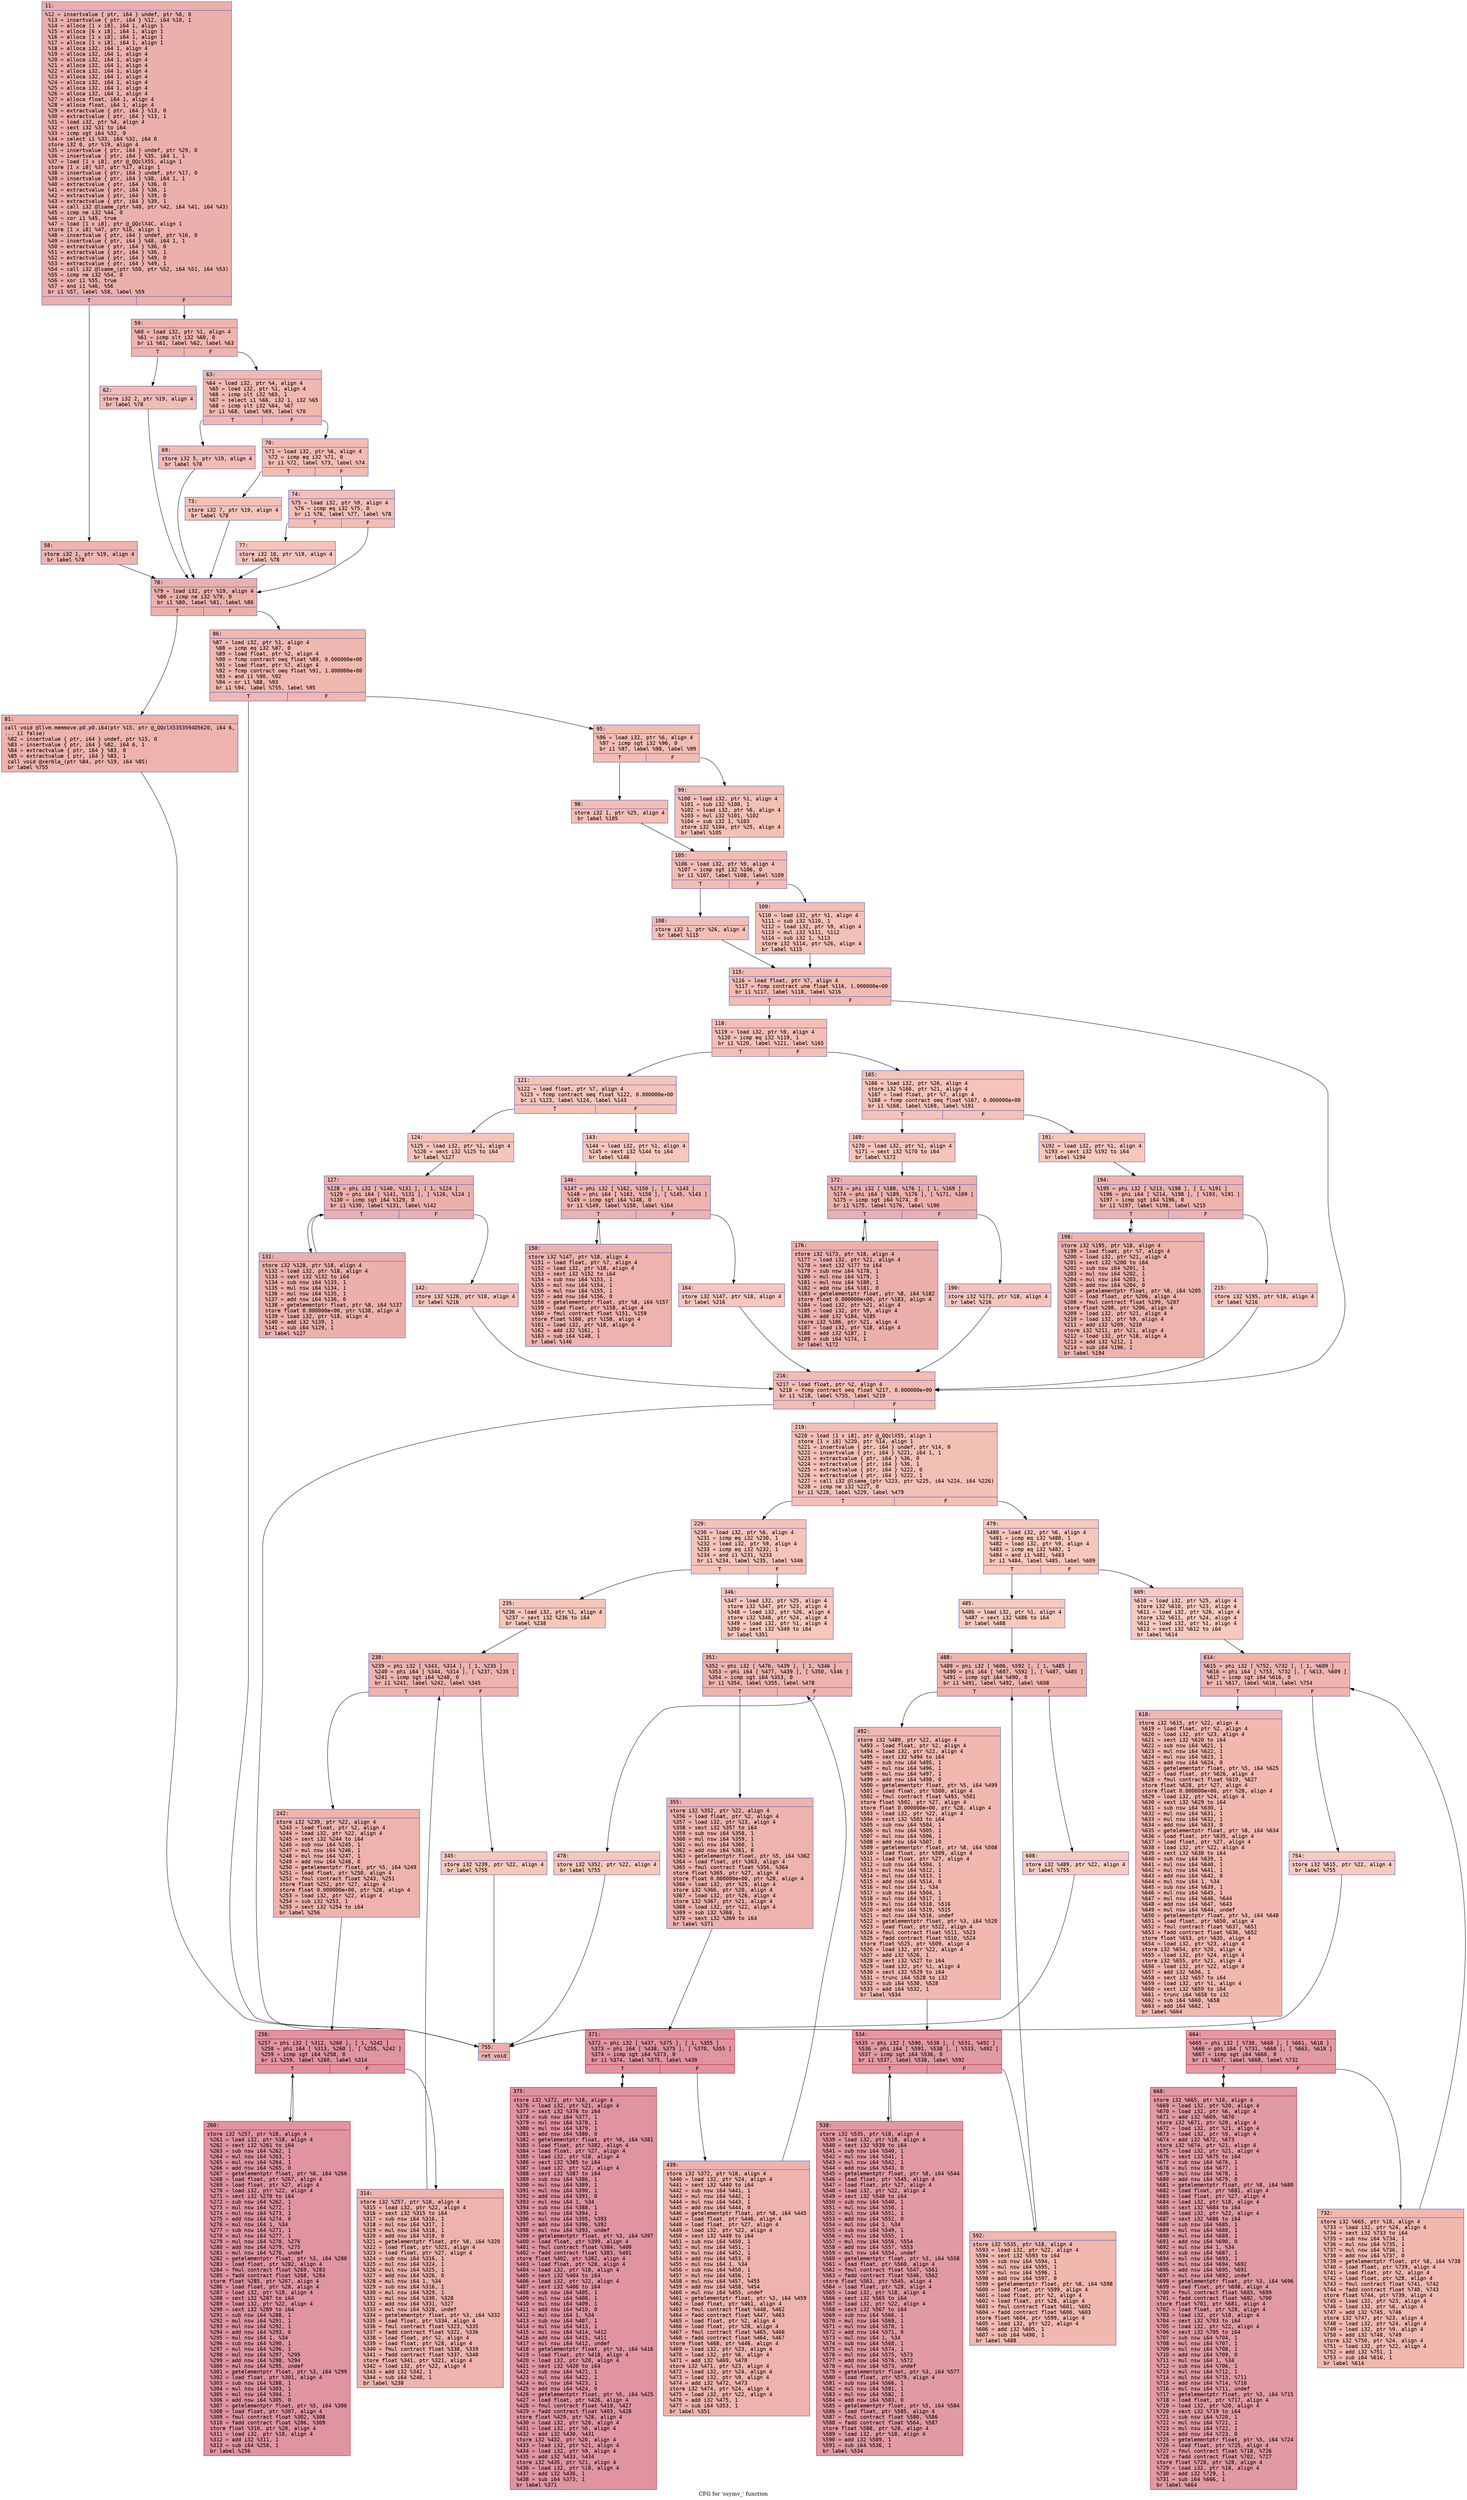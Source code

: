 digraph "CFG for 'ssymv_' function" {
	label="CFG for 'ssymv_' function";

	Node0x55ee10522980 [shape=record,color="#3d50c3ff", style=filled, fillcolor="#d24b4070" fontname="Courier",label="{11:\l|  %12 = insertvalue \{ ptr, i64 \} undef, ptr %0, 0\l  %13 = insertvalue \{ ptr, i64 \} %12, i64 %10, 1\l  %14 = alloca [1 x i8], i64 1, align 1\l  %15 = alloca [6 x i8], i64 1, align 1\l  %16 = alloca [1 x i8], i64 1, align 1\l  %17 = alloca [1 x i8], i64 1, align 1\l  %18 = alloca i32, i64 1, align 4\l  %19 = alloca i32, i64 1, align 4\l  %20 = alloca i32, i64 1, align 4\l  %21 = alloca i32, i64 1, align 4\l  %22 = alloca i32, i64 1, align 4\l  %23 = alloca i32, i64 1, align 4\l  %24 = alloca i32, i64 1, align 4\l  %25 = alloca i32, i64 1, align 4\l  %26 = alloca i32, i64 1, align 4\l  %27 = alloca float, i64 1, align 4\l  %28 = alloca float, i64 1, align 4\l  %29 = extractvalue \{ ptr, i64 \} %13, 0\l  %30 = extractvalue \{ ptr, i64 \} %13, 1\l  %31 = load i32, ptr %4, align 4\l  %32 = sext i32 %31 to i64\l  %33 = icmp sgt i64 %32, 0\l  %34 = select i1 %33, i64 %32, i64 0\l  store i32 0, ptr %19, align 4\l  %35 = insertvalue \{ ptr, i64 \} undef, ptr %29, 0\l  %36 = insertvalue \{ ptr, i64 \} %35, i64 1, 1\l  %37 = load [1 x i8], ptr @_QQclX55, align 1\l  store [1 x i8] %37, ptr %17, align 1\l  %38 = insertvalue \{ ptr, i64 \} undef, ptr %17, 0\l  %39 = insertvalue \{ ptr, i64 \} %38, i64 1, 1\l  %40 = extractvalue \{ ptr, i64 \} %36, 0\l  %41 = extractvalue \{ ptr, i64 \} %36, 1\l  %42 = extractvalue \{ ptr, i64 \} %39, 0\l  %43 = extractvalue \{ ptr, i64 \} %39, 1\l  %44 = call i32 @lsame_(ptr %40, ptr %42, i64 %41, i64 %43)\l  %45 = icmp ne i32 %44, 0\l  %46 = xor i1 %45, true\l  %47 = load [1 x i8], ptr @_QQclX4C, align 1\l  store [1 x i8] %47, ptr %16, align 1\l  %48 = insertvalue \{ ptr, i64 \} undef, ptr %16, 0\l  %49 = insertvalue \{ ptr, i64 \} %48, i64 1, 1\l  %50 = extractvalue \{ ptr, i64 \} %36, 0\l  %51 = extractvalue \{ ptr, i64 \} %36, 1\l  %52 = extractvalue \{ ptr, i64 \} %49, 0\l  %53 = extractvalue \{ ptr, i64 \} %49, 1\l  %54 = call i32 @lsame_(ptr %50, ptr %52, i64 %51, i64 %53)\l  %55 = icmp ne i32 %54, 0\l  %56 = xor i1 %55, true\l  %57 = and i1 %46, %56\l  br i1 %57, label %58, label %59\l|{<s0>T|<s1>F}}"];
	Node0x55ee10522980:s0 -> Node0x55ee10524d70[tooltip="11 -> 58\nProbability 50.00%" ];
	Node0x55ee10522980:s1 -> Node0x55ee10524dc0[tooltip="11 -> 59\nProbability 50.00%" ];
	Node0x55ee10524d70 [shape=record,color="#3d50c3ff", style=filled, fillcolor="#d8564670" fontname="Courier",label="{58:\l|  store i32 1, ptr %19, align 4\l  br label %78\l}"];
	Node0x55ee10524d70 -> Node0x55ee10524f60[tooltip="58 -> 78\nProbability 100.00%" ];
	Node0x55ee10524dc0 [shape=record,color="#3d50c3ff", style=filled, fillcolor="#d8564670" fontname="Courier",label="{59:\l|  %60 = load i32, ptr %1, align 4\l  %61 = icmp slt i32 %60, 0\l  br i1 %61, label %62, label %63\l|{<s0>T|<s1>F}}"];
	Node0x55ee10524dc0:s0 -> Node0x55ee10525130[tooltip="59 -> 62\nProbability 37.50%" ];
	Node0x55ee10524dc0:s1 -> Node0x55ee10525180[tooltip="59 -> 63\nProbability 62.50%" ];
	Node0x55ee10525130 [shape=record,color="#3d50c3ff", style=filled, fillcolor="#e1675170" fontname="Courier",label="{62:\l|  store i32 2, ptr %19, align 4\l  br label %78\l}"];
	Node0x55ee10525130 -> Node0x55ee10524f60[tooltip="62 -> 78\nProbability 100.00%" ];
	Node0x55ee10525180 [shape=record,color="#3d50c3ff", style=filled, fillcolor="#dc5d4a70" fontname="Courier",label="{63:\l|  %64 = load i32, ptr %4, align 4\l  %65 = load i32, ptr %1, align 4\l  %66 = icmp slt i32 %65, 1\l  %67 = select i1 %66, i32 1, i32 %65\l  %68 = icmp slt i32 %64, %67\l  br i1 %68, label %69, label %70\l|{<s0>T|<s1>F}}"];
	Node0x55ee10525180:s0 -> Node0x55ee10525660[tooltip="63 -> 69\nProbability 50.00%" ];
	Node0x55ee10525180:s1 -> Node0x55ee105256b0[tooltip="63 -> 70\nProbability 50.00%" ];
	Node0x55ee10525660 [shape=record,color="#3d50c3ff", style=filled, fillcolor="#e1675170" fontname="Courier",label="{69:\l|  store i32 5, ptr %19, align 4\l  br label %78\l}"];
	Node0x55ee10525660 -> Node0x55ee10524f60[tooltip="69 -> 78\nProbability 100.00%" ];
	Node0x55ee105256b0 [shape=record,color="#3d50c3ff", style=filled, fillcolor="#e1675170" fontname="Courier",label="{70:\l|  %71 = load i32, ptr %6, align 4\l  %72 = icmp eq i32 %71, 0\l  br i1 %72, label %73, label %74\l|{<s0>T|<s1>F}}"];
	Node0x55ee105256b0:s0 -> Node0x55ee105259d0[tooltip="70 -> 73\nProbability 37.50%" ];
	Node0x55ee105256b0:s1 -> Node0x55ee10525a20[tooltip="70 -> 74\nProbability 62.50%" ];
	Node0x55ee105259d0 [shape=record,color="#3d50c3ff", style=filled, fillcolor="#e8765c70" fontname="Courier",label="{73:\l|  store i32 7, ptr %19, align 4\l  br label %78\l}"];
	Node0x55ee105259d0 -> Node0x55ee10524f60[tooltip="73 -> 78\nProbability 100.00%" ];
	Node0x55ee10525a20 [shape=record,color="#3d50c3ff", style=filled, fillcolor="#e36c5570" fontname="Courier",label="{74:\l|  %75 = load i32, ptr %9, align 4\l  %76 = icmp eq i32 %75, 0\l  br i1 %76, label %77, label %78\l|{<s0>T|<s1>F}}"];
	Node0x55ee10525a20:s0 -> Node0x55ee10525d40[tooltip="74 -> 77\nProbability 37.50%" ];
	Node0x55ee10525a20:s1 -> Node0x55ee10524f60[tooltip="74 -> 78\nProbability 62.50%" ];
	Node0x55ee10525d40 [shape=record,color="#3d50c3ff", style=filled, fillcolor="#e97a5f70" fontname="Courier",label="{77:\l|  store i32 10, ptr %19, align 4\l  br label %78\l}"];
	Node0x55ee10525d40 -> Node0x55ee10524f60[tooltip="77 -> 78\nProbability 100.00%" ];
	Node0x55ee10524f60 [shape=record,color="#3d50c3ff", style=filled, fillcolor="#d24b4070" fontname="Courier",label="{78:\l|  %79 = load i32, ptr %19, align 4\l  %80 = icmp ne i32 %79, 0\l  br i1 %80, label %81, label %86\l|{<s0>T|<s1>F}}"];
	Node0x55ee10524f60:s0 -> Node0x55ee10526060[tooltip="78 -> 81\nProbability 62.50%" ];
	Node0x55ee10524f60:s1 -> Node0x55ee105260b0[tooltip="78 -> 86\nProbability 37.50%" ];
	Node0x55ee10526060 [shape=record,color="#3d50c3ff", style=filled, fillcolor="#d6524470" fontname="Courier",label="{81:\l|  call void @llvm.memmove.p0.p0.i64(ptr %15, ptr @_QQclX5353594D5620, i64 6,\l... i1 false)\l  %82 = insertvalue \{ ptr, i64 \} undef, ptr %15, 0\l  %83 = insertvalue \{ ptr, i64 \} %82, i64 6, 1\l  %84 = extractvalue \{ ptr, i64 \} %83, 0\l  %85 = extractvalue \{ ptr, i64 \} %83, 1\l  call void @xerbla_(ptr %84, ptr %19, i64 %85)\l  br label %755\l}"];
	Node0x55ee10526060 -> Node0x55ee105266b0[tooltip="81 -> 755\nProbability 100.00%" ];
	Node0x55ee105260b0 [shape=record,color="#3d50c3ff", style=filled, fillcolor="#dc5d4a70" fontname="Courier",label="{86:\l|  %87 = load i32, ptr %1, align 4\l  %88 = icmp eq i32 %87, 0\l  %89 = load float, ptr %2, align 4\l  %90 = fcmp contract oeq float %89, 0.000000e+00\l  %91 = load float, ptr %7, align 4\l  %92 = fcmp contract oeq float %91, 1.000000e+00\l  %93 = and i1 %90, %92\l  %94 = or i1 %88, %93\l  br i1 %94, label %755, label %95\l|{<s0>T|<s1>F}}"];
	Node0x55ee105260b0:s0 -> Node0x55ee105266b0[tooltip="86 -> 755\nProbability 50.00%" ];
	Node0x55ee105260b0:s1 -> Node0x55ee10526bc0[tooltip="86 -> 95\nProbability 50.00%" ];
	Node0x55ee10526bc0 [shape=record,color="#3d50c3ff", style=filled, fillcolor="#e1675170" fontname="Courier",label="{95:\l|  %96 = load i32, ptr %6, align 4\l  %97 = icmp sgt i32 %96, 0\l  br i1 %97, label %98, label %99\l|{<s0>T|<s1>F}}"];
	Node0x55ee10526bc0:s0 -> Node0x55ee10523f30[tooltip="95 -> 98\nProbability 62.50%" ];
	Node0x55ee10526bc0:s1 -> Node0x55ee10523f80[tooltip="95 -> 99\nProbability 37.50%" ];
	Node0x55ee10523f30 [shape=record,color="#3d50c3ff", style=filled, fillcolor="#e36c5570" fontname="Courier",label="{98:\l|  store i32 1, ptr %25, align 4\l  br label %105\l}"];
	Node0x55ee10523f30 -> Node0x55ee10524120[tooltip="98 -> 105\nProbability 100.00%" ];
	Node0x55ee10523f80 [shape=record,color="#3d50c3ff", style=filled, fillcolor="#e5705870" fontname="Courier",label="{99:\l|  %100 = load i32, ptr %1, align 4\l  %101 = sub i32 %100, 1\l  %102 = load i32, ptr %6, align 4\l  %103 = mul i32 %101, %102\l  %104 = sub i32 1, %103\l  store i32 %104, ptr %25, align 4\l  br label %105\l}"];
	Node0x55ee10523f80 -> Node0x55ee10524120[tooltip="99 -> 105\nProbability 100.00%" ];
	Node0x55ee10524120 [shape=record,color="#3d50c3ff", style=filled, fillcolor="#e1675170" fontname="Courier",label="{105:\l|  %106 = load i32, ptr %9, align 4\l  %107 = icmp sgt i32 %106, 0\l  br i1 %107, label %108, label %109\l|{<s0>T|<s1>F}}"];
	Node0x55ee10524120:s0 -> Node0x55ee10527d60[tooltip="105 -> 108\nProbability 62.50%" ];
	Node0x55ee10524120:s1 -> Node0x55ee10527db0[tooltip="105 -> 109\nProbability 37.50%" ];
	Node0x55ee10527d60 [shape=record,color="#3d50c3ff", style=filled, fillcolor="#e36c5570" fontname="Courier",label="{108:\l|  store i32 1, ptr %26, align 4\l  br label %115\l}"];
	Node0x55ee10527d60 -> Node0x55ee10527f50[tooltip="108 -> 115\nProbability 100.00%" ];
	Node0x55ee10527db0 [shape=record,color="#3d50c3ff", style=filled, fillcolor="#e5705870" fontname="Courier",label="{109:\l|  %110 = load i32, ptr %1, align 4\l  %111 = sub i32 %110, 1\l  %112 = load i32, ptr %9, align 4\l  %113 = mul i32 %111, %112\l  %114 = sub i32 1, %113\l  store i32 %114, ptr %26, align 4\l  br label %115\l}"];
	Node0x55ee10527db0 -> Node0x55ee10527f50[tooltip="109 -> 115\nProbability 100.00%" ];
	Node0x55ee10527f50 [shape=record,color="#3d50c3ff", style=filled, fillcolor="#e1675170" fontname="Courier",label="{115:\l|  %116 = load float, ptr %7, align 4\l  %117 = fcmp contract une float %116, 1.000000e+00\l  br i1 %117, label %118, label %216\l|{<s0>T|<s1>F}}"];
	Node0x55ee10527f50:s0 -> Node0x55ee105284e0[tooltip="115 -> 118\nProbability 62.50%" ];
	Node0x55ee10527f50:s1 -> Node0x55ee10528530[tooltip="115 -> 216\nProbability 37.50%" ];
	Node0x55ee105284e0 [shape=record,color="#3d50c3ff", style=filled, fillcolor="#e36c5570" fontname="Courier",label="{118:\l|  %119 = load i32, ptr %9, align 4\l  %120 = icmp eq i32 %119, 1\l  br i1 %120, label %121, label %165\l|{<s0>T|<s1>F}}"];
	Node0x55ee105284e0:s0 -> Node0x55ee10528740[tooltip="118 -> 121\nProbability 50.00%" ];
	Node0x55ee105284e0:s1 -> Node0x55ee10528790[tooltip="118 -> 165\nProbability 50.00%" ];
	Node0x55ee10528740 [shape=record,color="#3d50c3ff", style=filled, fillcolor="#e8765c70" fontname="Courier",label="{121:\l|  %122 = load float, ptr %7, align 4\l  %123 = fcmp contract oeq float %122, 0.000000e+00\l  br i1 %123, label %124, label %143\l|{<s0>T|<s1>F}}"];
	Node0x55ee10528740:s0 -> Node0x55ee105289a0[tooltip="121 -> 124\nProbability 62.50%" ];
	Node0x55ee10528740:s1 -> Node0x55ee105289f0[tooltip="121 -> 143\nProbability 37.50%" ];
	Node0x55ee105289a0 [shape=record,color="#3d50c3ff", style=filled, fillcolor="#e97a5f70" fontname="Courier",label="{124:\l|  %125 = load i32, ptr %1, align 4\l  %126 = sext i32 %125 to i64\l  br label %127\l}"];
	Node0x55ee105289a0 -> Node0x55ee10528be0[tooltip="124 -> 127\nProbability 100.00%" ];
	Node0x55ee10528be0 [shape=record,color="#3d50c3ff", style=filled, fillcolor="#d24b4070" fontname="Courier",label="{127:\l|  %128 = phi i32 [ %140, %131 ], [ 1, %124 ]\l  %129 = phi i64 [ %141, %131 ], [ %126, %124 ]\l  %130 = icmp sgt i64 %129, 0\l  br i1 %130, label %131, label %142\l|{<s0>T|<s1>F}}"];
	Node0x55ee10528be0:s0 -> Node0x55ee10528ca0[tooltip="127 -> 131\nProbability 96.88%" ];
	Node0x55ee10528be0:s1 -> Node0x55ee10528f00[tooltip="127 -> 142\nProbability 3.12%" ];
	Node0x55ee10528ca0 [shape=record,color="#3d50c3ff", style=filled, fillcolor="#d24b4070" fontname="Courier",label="{131:\l|  store i32 %128, ptr %18, align 4\l  %132 = load i32, ptr %18, align 4\l  %133 = sext i32 %132 to i64\l  %134 = sub nsw i64 %133, 1\l  %135 = mul nsw i64 %134, 1\l  %136 = mul nsw i64 %135, 1\l  %137 = add nsw i64 %136, 0\l  %138 = getelementptr float, ptr %8, i64 %137\l  store float 0.000000e+00, ptr %138, align 4\l  %139 = load i32, ptr %18, align 4\l  %140 = add i32 %139, 1\l  %141 = sub i64 %129, 1\l  br label %127\l}"];
	Node0x55ee10528ca0 -> Node0x55ee10528be0[tooltip="131 -> 127\nProbability 100.00%" ];
	Node0x55ee10528f00 [shape=record,color="#3d50c3ff", style=filled, fillcolor="#e97a5f70" fontname="Courier",label="{142:\l|  store i32 %128, ptr %18, align 4\l  br label %216\l}"];
	Node0x55ee10528f00 -> Node0x55ee10528530[tooltip="142 -> 216\nProbability 100.00%" ];
	Node0x55ee105289f0 [shape=record,color="#3d50c3ff", style=filled, fillcolor="#ec7f6370" fontname="Courier",label="{143:\l|  %144 = load i32, ptr %1, align 4\l  %145 = sext i32 %144 to i64\l  br label %146\l}"];
	Node0x55ee105289f0 -> Node0x55ee10529920[tooltip="143 -> 146\nProbability 100.00%" ];
	Node0x55ee10529920 [shape=record,color="#3d50c3ff", style=filled, fillcolor="#d6524470" fontname="Courier",label="{146:\l|  %147 = phi i32 [ %162, %150 ], [ 1, %143 ]\l  %148 = phi i64 [ %163, %150 ], [ %145, %143 ]\l  %149 = icmp sgt i64 %148, 0\l  br i1 %149, label %150, label %164\l|{<s0>T|<s1>F}}"];
	Node0x55ee10529920:s0 -> Node0x55ee105299e0[tooltip="146 -> 150\nProbability 96.88%" ];
	Node0x55ee10529920:s1 -> Node0x55ee10529c40[tooltip="146 -> 164\nProbability 3.12%" ];
	Node0x55ee105299e0 [shape=record,color="#3d50c3ff", style=filled, fillcolor="#d6524470" fontname="Courier",label="{150:\l|  store i32 %147, ptr %18, align 4\l  %151 = load float, ptr %7, align 4\l  %152 = load i32, ptr %18, align 4\l  %153 = sext i32 %152 to i64\l  %154 = sub nsw i64 %153, 1\l  %155 = mul nsw i64 %154, 1\l  %156 = mul nsw i64 %155, 1\l  %157 = add nsw i64 %156, 0\l  %158 = getelementptr float, ptr %8, i64 %157\l  %159 = load float, ptr %158, align 4\l  %160 = fmul contract float %151, %159\l  store float %160, ptr %158, align 4\l  %161 = load i32, ptr %18, align 4\l  %162 = add i32 %161, 1\l  %163 = sub i64 %148, 1\l  br label %146\l}"];
	Node0x55ee105299e0 -> Node0x55ee10529920[tooltip="150 -> 146\nProbability 100.00%" ];
	Node0x55ee10529c40 [shape=record,color="#3d50c3ff", style=filled, fillcolor="#ec7f6370" fontname="Courier",label="{164:\l|  store i32 %147, ptr %18, align 4\l  br label %216\l}"];
	Node0x55ee10529c40 -> Node0x55ee10528530[tooltip="164 -> 216\nProbability 100.00%" ];
	Node0x55ee10528790 [shape=record,color="#3d50c3ff", style=filled, fillcolor="#e8765c70" fontname="Courier",label="{165:\l|  %166 = load i32, ptr %26, align 4\l  store i32 %166, ptr %21, align 4\l  %167 = load float, ptr %7, align 4\l  %168 = fcmp contract oeq float %167, 0.000000e+00\l  br i1 %168, label %169, label %191\l|{<s0>T|<s1>F}}"];
	Node0x55ee10528790:s0 -> Node0x55ee1052a580[tooltip="165 -> 169\nProbability 62.50%" ];
	Node0x55ee10528790:s1 -> Node0x55ee1052e8e0[tooltip="165 -> 191\nProbability 37.50%" ];
	Node0x55ee1052a580 [shape=record,color="#3d50c3ff", style=filled, fillcolor="#e97a5f70" fontname="Courier",label="{169:\l|  %170 = load i32, ptr %1, align 4\l  %171 = sext i32 %170 to i64\l  br label %172\l}"];
	Node0x55ee1052a580 -> Node0x55ee1052ead0[tooltip="169 -> 172\nProbability 100.00%" ];
	Node0x55ee1052ead0 [shape=record,color="#3d50c3ff", style=filled, fillcolor="#d24b4070" fontname="Courier",label="{172:\l|  %173 = phi i32 [ %188, %176 ], [ 1, %169 ]\l  %174 = phi i64 [ %189, %176 ], [ %171, %169 ]\l  %175 = icmp sgt i64 %174, 0\l  br i1 %175, label %176, label %190\l|{<s0>T|<s1>F}}"];
	Node0x55ee1052ead0:s0 -> Node0x55ee1052eb90[tooltip="172 -> 176\nProbability 96.88%" ];
	Node0x55ee1052ead0:s1 -> Node0x55ee1052edf0[tooltip="172 -> 190\nProbability 3.12%" ];
	Node0x55ee1052eb90 [shape=record,color="#3d50c3ff", style=filled, fillcolor="#d24b4070" fontname="Courier",label="{176:\l|  store i32 %173, ptr %18, align 4\l  %177 = load i32, ptr %21, align 4\l  %178 = sext i32 %177 to i64\l  %179 = sub nsw i64 %178, 1\l  %180 = mul nsw i64 %179, 1\l  %181 = mul nsw i64 %180, 1\l  %182 = add nsw i64 %181, 0\l  %183 = getelementptr float, ptr %8, i64 %182\l  store float 0.000000e+00, ptr %183, align 4\l  %184 = load i32, ptr %21, align 4\l  %185 = load i32, ptr %9, align 4\l  %186 = add i32 %184, %185\l  store i32 %186, ptr %21, align 4\l  %187 = load i32, ptr %18, align 4\l  %188 = add i32 %187, 1\l  %189 = sub i64 %174, 1\l  br label %172\l}"];
	Node0x55ee1052eb90 -> Node0x55ee1052ead0[tooltip="176 -> 172\nProbability 100.00%" ];
	Node0x55ee1052edf0 [shape=record,color="#3d50c3ff", style=filled, fillcolor="#e97a5f70" fontname="Courier",label="{190:\l|  store i32 %173, ptr %18, align 4\l  br label %216\l}"];
	Node0x55ee1052edf0 -> Node0x55ee10528530[tooltip="190 -> 216\nProbability 100.00%" ];
	Node0x55ee1052e8e0 [shape=record,color="#3d50c3ff", style=filled, fillcolor="#ec7f6370" fontname="Courier",label="{191:\l|  %192 = load i32, ptr %1, align 4\l  %193 = sext i32 %192 to i64\l  br label %194\l}"];
	Node0x55ee1052e8e0 -> Node0x55ee10526db0[tooltip="191 -> 194\nProbability 100.00%" ];
	Node0x55ee10526db0 [shape=record,color="#3d50c3ff", style=filled, fillcolor="#d6524470" fontname="Courier",label="{194:\l|  %195 = phi i32 [ %213, %198 ], [ 1, %191 ]\l  %196 = phi i64 [ %214, %198 ], [ %193, %191 ]\l  %197 = icmp sgt i64 %196, 0\l  br i1 %197, label %198, label %215\l|{<s0>T|<s1>F}}"];
	Node0x55ee10526db0:s0 -> Node0x55ee10526e70[tooltip="194 -> 198\nProbability 96.88%" ];
	Node0x55ee10526db0:s1 -> Node0x55ee105270d0[tooltip="194 -> 215\nProbability 3.12%" ];
	Node0x55ee10526e70 [shape=record,color="#3d50c3ff", style=filled, fillcolor="#d6524470" fontname="Courier",label="{198:\l|  store i32 %195, ptr %18, align 4\l  %199 = load float, ptr %7, align 4\l  %200 = load i32, ptr %21, align 4\l  %201 = sext i32 %200 to i64\l  %202 = sub nsw i64 %201, 1\l  %203 = mul nsw i64 %202, 1\l  %204 = mul nsw i64 %203, 1\l  %205 = add nsw i64 %204, 0\l  %206 = getelementptr float, ptr %8, i64 %205\l  %207 = load float, ptr %206, align 4\l  %208 = fmul contract float %199, %207\l  store float %208, ptr %206, align 4\l  %209 = load i32, ptr %21, align 4\l  %210 = load i32, ptr %9, align 4\l  %211 = add i32 %209, %210\l  store i32 %211, ptr %21, align 4\l  %212 = load i32, ptr %18, align 4\l  %213 = add i32 %212, 1\l  %214 = sub i64 %196, 1\l  br label %194\l}"];
	Node0x55ee10526e70 -> Node0x55ee10526db0[tooltip="198 -> 194\nProbability 100.00%" ];
	Node0x55ee105270d0 [shape=record,color="#3d50c3ff", style=filled, fillcolor="#ec7f6370" fontname="Courier",label="{215:\l|  store i32 %195, ptr %18, align 4\l  br label %216\l}"];
	Node0x55ee105270d0 -> Node0x55ee10528530[tooltip="215 -> 216\nProbability 100.00%" ];
	Node0x55ee10528530 [shape=record,color="#3d50c3ff", style=filled, fillcolor="#e1675170" fontname="Courier",label="{216:\l|  %217 = load float, ptr %2, align 4\l  %218 = fcmp contract oeq float %217, 0.000000e+00\l  br i1 %218, label %755, label %219\l|{<s0>T|<s1>F}}"];
	Node0x55ee10528530:s0 -> Node0x55ee105266b0[tooltip="216 -> 755\nProbability 62.50%" ];
	Node0x55ee10528530:s1 -> Node0x55ee10531b80[tooltip="216 -> 219\nProbability 37.50%" ];
	Node0x55ee10531b80 [shape=record,color="#3d50c3ff", style=filled, fillcolor="#e5705870" fontname="Courier",label="{219:\l|  %220 = load [1 x i8], ptr @_QQclX55, align 1\l  store [1 x i8] %220, ptr %14, align 1\l  %221 = insertvalue \{ ptr, i64 \} undef, ptr %14, 0\l  %222 = insertvalue \{ ptr, i64 \} %221, i64 1, 1\l  %223 = extractvalue \{ ptr, i64 \} %36, 0\l  %224 = extractvalue \{ ptr, i64 \} %36, 1\l  %225 = extractvalue \{ ptr, i64 \} %222, 0\l  %226 = extractvalue \{ ptr, i64 \} %222, 1\l  %227 = call i32 @lsame_(ptr %223, ptr %225, i64 %224, i64 %226)\l  %228 = icmp ne i32 %227, 0\l  br i1 %228, label %229, label %479\l|{<s0>T|<s1>F}}"];
	Node0x55ee10531b80:s0 -> Node0x55ee10532320[tooltip="219 -> 229\nProbability 62.50%" ];
	Node0x55ee10531b80:s1 -> Node0x55ee10532370[tooltip="219 -> 479\nProbability 37.50%" ];
	Node0x55ee10532320 [shape=record,color="#3d50c3ff", style=filled, fillcolor="#e8765c70" fontname="Courier",label="{229:\l|  %230 = load i32, ptr %6, align 4\l  %231 = icmp eq i32 %230, 1\l  %232 = load i32, ptr %9, align 4\l  %233 = icmp eq i32 %232, 1\l  %234 = and i1 %231, %233\l  br i1 %234, label %235, label %346\l|{<s0>T|<s1>F}}"];
	Node0x55ee10532320:s0 -> Node0x55ee10532720[tooltip="229 -> 235\nProbability 50.00%" ];
	Node0x55ee10532320:s1 -> Node0x55ee10532770[tooltip="229 -> 346\nProbability 50.00%" ];
	Node0x55ee10532720 [shape=record,color="#3d50c3ff", style=filled, fillcolor="#ec7f6370" fontname="Courier",label="{235:\l|  %236 = load i32, ptr %1, align 4\l  %237 = sext i32 %236 to i64\l  br label %238\l}"];
	Node0x55ee10532720 -> Node0x55ee10532960[tooltip="235 -> 238\nProbability 100.00%" ];
	Node0x55ee10532960 [shape=record,color="#3d50c3ff", style=filled, fillcolor="#d6524470" fontname="Courier",label="{238:\l|  %239 = phi i32 [ %343, %314 ], [ 1, %235 ]\l  %240 = phi i64 [ %344, %314 ], [ %237, %235 ]\l  %241 = icmp sgt i64 %240, 0\l  br i1 %241, label %242, label %345\l|{<s0>T|<s1>F}}"];
	Node0x55ee10532960:s0 -> Node0x55ee10532c80[tooltip="238 -> 242\nProbability 96.88%" ];
	Node0x55ee10532960:s1 -> Node0x55ee10532cd0[tooltip="238 -> 345\nProbability 3.12%" ];
	Node0x55ee10532c80 [shape=record,color="#3d50c3ff", style=filled, fillcolor="#d6524470" fontname="Courier",label="{242:\l|  store i32 %239, ptr %22, align 4\l  %243 = load float, ptr %2, align 4\l  %244 = load i32, ptr %22, align 4\l  %245 = sext i32 %244 to i64\l  %246 = sub nsw i64 %245, 1\l  %247 = mul nsw i64 %246, 1\l  %248 = mul nsw i64 %247, 1\l  %249 = add nsw i64 %248, 0\l  %250 = getelementptr float, ptr %5, i64 %249\l  %251 = load float, ptr %250, align 4\l  %252 = fmul contract float %243, %251\l  store float %252, ptr %27, align 4\l  store float 0.000000e+00, ptr %28, align 4\l  %253 = load i32, ptr %22, align 4\l  %254 = sub i32 %253, 1\l  %255 = sext i32 %254 to i64\l  br label %256\l}"];
	Node0x55ee10532c80 -> Node0x55ee10533690[tooltip="242 -> 256\nProbability 100.00%" ];
	Node0x55ee10533690 [shape=record,color="#b70d28ff", style=filled, fillcolor="#b70d2870" fontname="Courier",label="{256:\l|  %257 = phi i32 [ %312, %260 ], [ 1, %242 ]\l  %258 = phi i64 [ %313, %260 ], [ %255, %242 ]\l  %259 = icmp sgt i64 %258, 0\l  br i1 %259, label %260, label %314\l|{<s0>T|<s1>F}}"];
	Node0x55ee10533690:s0 -> Node0x55ee10533750[tooltip="256 -> 260\nProbability 96.88%" ];
	Node0x55ee10533690:s1 -> Node0x55ee10532a20[tooltip="256 -> 314\nProbability 3.12%" ];
	Node0x55ee10533750 [shape=record,color="#b70d28ff", style=filled, fillcolor="#b70d2870" fontname="Courier",label="{260:\l|  store i32 %257, ptr %18, align 4\l  %261 = load i32, ptr %18, align 4\l  %262 = sext i32 %261 to i64\l  %263 = sub nsw i64 %262, 1\l  %264 = mul nsw i64 %263, 1\l  %265 = mul nsw i64 %264, 1\l  %266 = add nsw i64 %265, 0\l  %267 = getelementptr float, ptr %8, i64 %266\l  %268 = load float, ptr %267, align 4\l  %269 = load float, ptr %27, align 4\l  %270 = load i32, ptr %22, align 4\l  %271 = sext i32 %270 to i64\l  %272 = sub nsw i64 %262, 1\l  %273 = mul nsw i64 %272, 1\l  %274 = mul nsw i64 %273, 1\l  %275 = add nsw i64 %274, 0\l  %276 = mul nsw i64 1, %34\l  %277 = sub nsw i64 %271, 1\l  %278 = mul nsw i64 %277, 1\l  %279 = mul nsw i64 %278, %276\l  %280 = add nsw i64 %279, %275\l  %281 = mul nsw i64 %276, undef\l  %282 = getelementptr float, ptr %3, i64 %280\l  %283 = load float, ptr %282, align 4\l  %284 = fmul contract float %269, %283\l  %285 = fadd contract float %268, %284\l  store float %285, ptr %267, align 4\l  %286 = load float, ptr %28, align 4\l  %287 = load i32, ptr %18, align 4\l  %288 = sext i32 %287 to i64\l  %289 = load i32, ptr %22, align 4\l  %290 = sext i32 %289 to i64\l  %291 = sub nsw i64 %288, 1\l  %292 = mul nsw i64 %291, 1\l  %293 = mul nsw i64 %292, 1\l  %294 = add nsw i64 %293, 0\l  %295 = mul nsw i64 1, %34\l  %296 = sub nsw i64 %290, 1\l  %297 = mul nsw i64 %296, 1\l  %298 = mul nsw i64 %297, %295\l  %299 = add nsw i64 %298, %294\l  %300 = mul nsw i64 %295, undef\l  %301 = getelementptr float, ptr %3, i64 %299\l  %302 = load float, ptr %301, align 4\l  %303 = sub nsw i64 %288, 1\l  %304 = mul nsw i64 %303, 1\l  %305 = mul nsw i64 %304, 1\l  %306 = add nsw i64 %305, 0\l  %307 = getelementptr float, ptr %5, i64 %306\l  %308 = load float, ptr %307, align 4\l  %309 = fmul contract float %302, %308\l  %310 = fadd contract float %286, %309\l  store float %310, ptr %28, align 4\l  %311 = load i32, ptr %18, align 4\l  %312 = add i32 %311, 1\l  %313 = sub i64 %258, 1\l  br label %256\l}"];
	Node0x55ee10533750 -> Node0x55ee10533690[tooltip="260 -> 256\nProbability 100.00%" ];
	Node0x55ee10532a20 [shape=record,color="#3d50c3ff", style=filled, fillcolor="#d6524470" fontname="Courier",label="{314:\l|  store i32 %257, ptr %18, align 4\l  %315 = load i32, ptr %22, align 4\l  %316 = sext i32 %315 to i64\l  %317 = sub nsw i64 %316, 1\l  %318 = mul nsw i64 %317, 1\l  %319 = mul nsw i64 %318, 1\l  %320 = add nsw i64 %319, 0\l  %321 = getelementptr float, ptr %8, i64 %320\l  %322 = load float, ptr %321, align 4\l  %323 = load float, ptr %27, align 4\l  %324 = sub nsw i64 %316, 1\l  %325 = mul nsw i64 %324, 1\l  %326 = mul nsw i64 %325, 1\l  %327 = add nsw i64 %326, 0\l  %328 = mul nsw i64 1, %34\l  %329 = sub nsw i64 %316, 1\l  %330 = mul nsw i64 %329, 1\l  %331 = mul nsw i64 %330, %328\l  %332 = add nsw i64 %331, %327\l  %333 = mul nsw i64 %328, undef\l  %334 = getelementptr float, ptr %3, i64 %332\l  %335 = load float, ptr %334, align 4\l  %336 = fmul contract float %323, %335\l  %337 = fadd contract float %322, %336\l  %338 = load float, ptr %2, align 4\l  %339 = load float, ptr %28, align 4\l  %340 = fmul contract float %338, %339\l  %341 = fadd contract float %337, %340\l  store float %341, ptr %321, align 4\l  %342 = load i32, ptr %22, align 4\l  %343 = add i32 %342, 1\l  %344 = sub i64 %240, 1\l  br label %238\l}"];
	Node0x55ee10532a20 -> Node0x55ee10532960[tooltip="314 -> 238\nProbability 100.00%" ];
	Node0x55ee10532cd0 [shape=record,color="#3d50c3ff", style=filled, fillcolor="#ec7f6370" fontname="Courier",label="{345:\l|  store i32 %239, ptr %22, align 4\l  br label %755\l}"];
	Node0x55ee10532cd0 -> Node0x55ee105266b0[tooltip="345 -> 755\nProbability 100.00%" ];
	Node0x55ee10532770 [shape=record,color="#3d50c3ff", style=filled, fillcolor="#ec7f6370" fontname="Courier",label="{346:\l|  %347 = load i32, ptr %25, align 4\l  store i32 %347, ptr %23, align 4\l  %348 = load i32, ptr %26, align 4\l  store i32 %348, ptr %24, align 4\l  %349 = load i32, ptr %1, align 4\l  %350 = sext i32 %349 to i64\l  br label %351\l}"];
	Node0x55ee10532770 -> Node0x55ee10536ff0[tooltip="346 -> 351\nProbability 100.00%" ];
	Node0x55ee10536ff0 [shape=record,color="#3d50c3ff", style=filled, fillcolor="#d6524470" fontname="Courier",label="{351:\l|  %352 = phi i32 [ %476, %439 ], [ 1, %346 ]\l  %353 = phi i64 [ %477, %439 ], [ %350, %346 ]\l  %354 = icmp sgt i64 %353, 0\l  br i1 %354, label %355, label %478\l|{<s0>T|<s1>F}}"];
	Node0x55ee10536ff0:s0 -> Node0x55ee10537310[tooltip="351 -> 355\nProbability 96.88%" ];
	Node0x55ee10536ff0:s1 -> Node0x55ee10537360[tooltip="351 -> 478\nProbability 3.12%" ];
	Node0x55ee10537310 [shape=record,color="#3d50c3ff", style=filled, fillcolor="#d6524470" fontname="Courier",label="{355:\l|  store i32 %352, ptr %22, align 4\l  %356 = load float, ptr %2, align 4\l  %357 = load i32, ptr %23, align 4\l  %358 = sext i32 %357 to i64\l  %359 = sub nsw i64 %358, 1\l  %360 = mul nsw i64 %359, 1\l  %361 = mul nsw i64 %360, 1\l  %362 = add nsw i64 %361, 0\l  %363 = getelementptr float, ptr %5, i64 %362\l  %364 = load float, ptr %363, align 4\l  %365 = fmul contract float %356, %364\l  store float %365, ptr %27, align 4\l  store float 0.000000e+00, ptr %28, align 4\l  %366 = load i32, ptr %25, align 4\l  store i32 %366, ptr %20, align 4\l  %367 = load i32, ptr %26, align 4\l  store i32 %367, ptr %21, align 4\l  %368 = load i32, ptr %22, align 4\l  %369 = sub i32 %368, 1\l  %370 = sext i32 %369 to i64\l  br label %371\l}"];
	Node0x55ee10537310 -> Node0x55ee10537f60[tooltip="355 -> 371\nProbability 100.00%" ];
	Node0x55ee10537f60 [shape=record,color="#b70d28ff", style=filled, fillcolor="#b70d2870" fontname="Courier",label="{371:\l|  %372 = phi i32 [ %437, %375 ], [ 1, %355 ]\l  %373 = phi i64 [ %438, %375 ], [ %370, %355 ]\l  %374 = icmp sgt i64 %373, 0\l  br i1 %374, label %375, label %439\l|{<s0>T|<s1>F}}"];
	Node0x55ee10537f60:s0 -> Node0x55ee10538020[tooltip="371 -> 375\nProbability 96.88%" ];
	Node0x55ee10537f60:s1 -> Node0x55ee105370b0[tooltip="371 -> 439\nProbability 3.12%" ];
	Node0x55ee10538020 [shape=record,color="#b70d28ff", style=filled, fillcolor="#b70d2870" fontname="Courier",label="{375:\l|  store i32 %372, ptr %18, align 4\l  %376 = load i32, ptr %21, align 4\l  %377 = sext i32 %376 to i64\l  %378 = sub nsw i64 %377, 1\l  %379 = mul nsw i64 %378, 1\l  %380 = mul nsw i64 %379, 1\l  %381 = add nsw i64 %380, 0\l  %382 = getelementptr float, ptr %8, i64 %381\l  %383 = load float, ptr %382, align 4\l  %384 = load float, ptr %27, align 4\l  %385 = load i32, ptr %18, align 4\l  %386 = sext i32 %385 to i64\l  %387 = load i32, ptr %22, align 4\l  %388 = sext i32 %387 to i64\l  %389 = sub nsw i64 %386, 1\l  %390 = mul nsw i64 %389, 1\l  %391 = mul nsw i64 %390, 1\l  %392 = add nsw i64 %391, 0\l  %393 = mul nsw i64 1, %34\l  %394 = sub nsw i64 %388, 1\l  %395 = mul nsw i64 %394, 1\l  %396 = mul nsw i64 %395, %393\l  %397 = add nsw i64 %396, %392\l  %398 = mul nsw i64 %393, undef\l  %399 = getelementptr float, ptr %3, i64 %397\l  %400 = load float, ptr %399, align 4\l  %401 = fmul contract float %384, %400\l  %402 = fadd contract float %383, %401\l  store float %402, ptr %382, align 4\l  %403 = load float, ptr %28, align 4\l  %404 = load i32, ptr %18, align 4\l  %405 = sext i32 %404 to i64\l  %406 = load i32, ptr %22, align 4\l  %407 = sext i32 %406 to i64\l  %408 = sub nsw i64 %405, 1\l  %409 = mul nsw i64 %408, 1\l  %410 = mul nsw i64 %409, 1\l  %411 = add nsw i64 %410, 0\l  %412 = mul nsw i64 1, %34\l  %413 = sub nsw i64 %407, 1\l  %414 = mul nsw i64 %413, 1\l  %415 = mul nsw i64 %414, %412\l  %416 = add nsw i64 %415, %411\l  %417 = mul nsw i64 %412, undef\l  %418 = getelementptr float, ptr %3, i64 %416\l  %419 = load float, ptr %418, align 4\l  %420 = load i32, ptr %20, align 4\l  %421 = sext i32 %420 to i64\l  %422 = sub nsw i64 %421, 1\l  %423 = mul nsw i64 %422, 1\l  %424 = mul nsw i64 %423, 1\l  %425 = add nsw i64 %424, 0\l  %426 = getelementptr float, ptr %5, i64 %425\l  %427 = load float, ptr %426, align 4\l  %428 = fmul contract float %419, %427\l  %429 = fadd contract float %403, %428\l  store float %429, ptr %28, align 4\l  %430 = load i32, ptr %20, align 4\l  %431 = load i32, ptr %6, align 4\l  %432 = add i32 %430, %431\l  store i32 %432, ptr %20, align 4\l  %433 = load i32, ptr %21, align 4\l  %434 = load i32, ptr %9, align 4\l  %435 = add i32 %433, %434\l  store i32 %435, ptr %21, align 4\l  %436 = load i32, ptr %18, align 4\l  %437 = add i32 %436, 1\l  %438 = sub i64 %373, 1\l  br label %371\l}"];
	Node0x55ee10538020 -> Node0x55ee10537f60[tooltip="375 -> 371\nProbability 100.00%" ];
	Node0x55ee105370b0 [shape=record,color="#3d50c3ff", style=filled, fillcolor="#d6524470" fontname="Courier",label="{439:\l|  store i32 %372, ptr %18, align 4\l  %440 = load i32, ptr %24, align 4\l  %441 = sext i32 %440 to i64\l  %442 = sub nsw i64 %441, 1\l  %443 = mul nsw i64 %442, 1\l  %444 = mul nsw i64 %443, 1\l  %445 = add nsw i64 %444, 0\l  %446 = getelementptr float, ptr %8, i64 %445\l  %447 = load float, ptr %446, align 4\l  %448 = load float, ptr %27, align 4\l  %449 = load i32, ptr %22, align 4\l  %450 = sext i32 %449 to i64\l  %451 = sub nsw i64 %450, 1\l  %452 = mul nsw i64 %451, 1\l  %453 = mul nsw i64 %452, 1\l  %454 = add nsw i64 %453, 0\l  %455 = mul nsw i64 1, %34\l  %456 = sub nsw i64 %450, 1\l  %457 = mul nsw i64 %456, 1\l  %458 = mul nsw i64 %457, %455\l  %459 = add nsw i64 %458, %454\l  %460 = mul nsw i64 %455, undef\l  %461 = getelementptr float, ptr %3, i64 %459\l  %462 = load float, ptr %461, align 4\l  %463 = fmul contract float %448, %462\l  %464 = fadd contract float %447, %463\l  %465 = load float, ptr %2, align 4\l  %466 = load float, ptr %28, align 4\l  %467 = fmul contract float %465, %466\l  %468 = fadd contract float %464, %467\l  store float %468, ptr %446, align 4\l  %469 = load i32, ptr %23, align 4\l  %470 = load i32, ptr %6, align 4\l  %471 = add i32 %469, %470\l  store i32 %471, ptr %23, align 4\l  %472 = load i32, ptr %24, align 4\l  %473 = load i32, ptr %9, align 4\l  %474 = add i32 %472, %473\l  store i32 %474, ptr %24, align 4\l  %475 = load i32, ptr %22, align 4\l  %476 = add i32 %475, 1\l  %477 = sub i64 %353, 1\l  br label %351\l}"];
	Node0x55ee105370b0 -> Node0x55ee10536ff0[tooltip="439 -> 351\nProbability 100.00%" ];
	Node0x55ee10537360 [shape=record,color="#3d50c3ff", style=filled, fillcolor="#ec7f6370" fontname="Courier",label="{478:\l|  store i32 %352, ptr %22, align 4\l  br label %755\l}"];
	Node0x55ee10537360 -> Node0x55ee105266b0[tooltip="478 -> 755\nProbability 100.00%" ];
	Node0x55ee10532370 [shape=record,color="#3d50c3ff", style=filled, fillcolor="#ec7f6370" fontname="Courier",label="{479:\l|  %480 = load i32, ptr %6, align 4\l  %481 = icmp eq i32 %480, 1\l  %482 = load i32, ptr %9, align 4\l  %483 = icmp eq i32 %482, 1\l  %484 = and i1 %481, %483\l  br i1 %484, label %485, label %609\l|{<s0>T|<s1>F}}"];
	Node0x55ee10532370:s0 -> Node0x55ee1053e3d0[tooltip="479 -> 485\nProbability 50.00%" ];
	Node0x55ee10532370:s1 -> Node0x55ee1053e420[tooltip="479 -> 609\nProbability 50.00%" ];
	Node0x55ee1053e3d0 [shape=record,color="#3d50c3ff", style=filled, fillcolor="#ef886b70" fontname="Courier",label="{485:\l|  %486 = load i32, ptr %1, align 4\l  %487 = sext i32 %486 to i64\l  br label %488\l}"];
	Node0x55ee1053e3d0 -> Node0x55ee1053e610[tooltip="485 -> 488\nProbability 100.00%" ];
	Node0x55ee1053e610 [shape=record,color="#3d50c3ff", style=filled, fillcolor="#d8564670" fontname="Courier",label="{488:\l|  %489 = phi i32 [ %606, %592 ], [ 1, %485 ]\l  %490 = phi i64 [ %607, %592 ], [ %487, %485 ]\l  %491 = icmp sgt i64 %490, 0\l  br i1 %491, label %492, label %608\l|{<s0>T|<s1>F}}"];
	Node0x55ee1053e610:s0 -> Node0x55ee1053e930[tooltip="488 -> 492\nProbability 96.88%" ];
	Node0x55ee1053e610:s1 -> Node0x55ee1053e980[tooltip="488 -> 608\nProbability 3.12%" ];
	Node0x55ee1053e930 [shape=record,color="#3d50c3ff", style=filled, fillcolor="#dc5d4a70" fontname="Courier",label="{492:\l|  store i32 %489, ptr %22, align 4\l  %493 = load float, ptr %2, align 4\l  %494 = load i32, ptr %22, align 4\l  %495 = sext i32 %494 to i64\l  %496 = sub nsw i64 %495, 1\l  %497 = mul nsw i64 %496, 1\l  %498 = mul nsw i64 %497, 1\l  %499 = add nsw i64 %498, 0\l  %500 = getelementptr float, ptr %5, i64 %499\l  %501 = load float, ptr %500, align 4\l  %502 = fmul contract float %493, %501\l  store float %502, ptr %27, align 4\l  store float 0.000000e+00, ptr %28, align 4\l  %503 = load i32, ptr %22, align 4\l  %504 = sext i32 %503 to i64\l  %505 = sub nsw i64 %504, 1\l  %506 = mul nsw i64 %505, 1\l  %507 = mul nsw i64 %506, 1\l  %508 = add nsw i64 %507, 0\l  %509 = getelementptr float, ptr %8, i64 %508\l  %510 = load float, ptr %509, align 4\l  %511 = load float, ptr %27, align 4\l  %512 = sub nsw i64 %504, 1\l  %513 = mul nsw i64 %512, 1\l  %514 = mul nsw i64 %513, 1\l  %515 = add nsw i64 %514, 0\l  %516 = mul nsw i64 1, %34\l  %517 = sub nsw i64 %504, 1\l  %518 = mul nsw i64 %517, 1\l  %519 = mul nsw i64 %518, %516\l  %520 = add nsw i64 %519, %515\l  %521 = mul nsw i64 %516, undef\l  %522 = getelementptr float, ptr %3, i64 %520\l  %523 = load float, ptr %522, align 4\l  %524 = fmul contract float %511, %523\l  %525 = fadd contract float %510, %524\l  store float %525, ptr %509, align 4\l  %526 = load i32, ptr %22, align 4\l  %527 = add i32 %526, 1\l  %528 = sext i32 %527 to i64\l  %529 = load i32, ptr %1, align 4\l  %530 = sext i32 %529 to i64\l  %531 = trunc i64 %528 to i32\l  %532 = sub i64 %530, %528\l  %533 = add i64 %532, 1\l  br label %534\l}"];
	Node0x55ee1053e930 -> Node0x55ee10540310[tooltip="492 -> 534\nProbability 100.00%" ];
	Node0x55ee10540310 [shape=record,color="#b70d28ff", style=filled, fillcolor="#bb1b2c70" fontname="Courier",label="{534:\l|  %535 = phi i32 [ %590, %538 ], [ %531, %492 ]\l  %536 = phi i64 [ %591, %538 ], [ %533, %492 ]\l  %537 = icmp sgt i64 %536, 0\l  br i1 %537, label %538, label %592\l|{<s0>T|<s1>F}}"];
	Node0x55ee10540310:s0 -> Node0x55ee105403d0[tooltip="534 -> 538\nProbability 96.88%" ];
	Node0x55ee10540310:s1 -> Node0x55ee1053e6d0[tooltip="534 -> 592\nProbability 3.12%" ];
	Node0x55ee105403d0 [shape=record,color="#b70d28ff", style=filled, fillcolor="#bb1b2c70" fontname="Courier",label="{538:\l|  store i32 %535, ptr %18, align 4\l  %539 = load i32, ptr %18, align 4\l  %540 = sext i32 %539 to i64\l  %541 = sub nsw i64 %540, 1\l  %542 = mul nsw i64 %541, 1\l  %543 = mul nsw i64 %542, 1\l  %544 = add nsw i64 %543, 0\l  %545 = getelementptr float, ptr %8, i64 %544\l  %546 = load float, ptr %545, align 4\l  %547 = load float, ptr %27, align 4\l  %548 = load i32, ptr %22, align 4\l  %549 = sext i32 %548 to i64\l  %550 = sub nsw i64 %540, 1\l  %551 = mul nsw i64 %550, 1\l  %552 = mul nsw i64 %551, 1\l  %553 = add nsw i64 %552, 0\l  %554 = mul nsw i64 1, %34\l  %555 = sub nsw i64 %549, 1\l  %556 = mul nsw i64 %555, 1\l  %557 = mul nsw i64 %556, %554\l  %558 = add nsw i64 %557, %553\l  %559 = mul nsw i64 %554, undef\l  %560 = getelementptr float, ptr %3, i64 %558\l  %561 = load float, ptr %560, align 4\l  %562 = fmul contract float %547, %561\l  %563 = fadd contract float %546, %562\l  store float %563, ptr %545, align 4\l  %564 = load float, ptr %28, align 4\l  %565 = load i32, ptr %18, align 4\l  %566 = sext i32 %565 to i64\l  %567 = load i32, ptr %22, align 4\l  %568 = sext i32 %567 to i64\l  %569 = sub nsw i64 %566, 1\l  %570 = mul nsw i64 %569, 1\l  %571 = mul nsw i64 %570, 1\l  %572 = add nsw i64 %571, 0\l  %573 = mul nsw i64 1, %34\l  %574 = sub nsw i64 %568, 1\l  %575 = mul nsw i64 %574, 1\l  %576 = mul nsw i64 %575, %573\l  %577 = add nsw i64 %576, %572\l  %578 = mul nsw i64 %573, undef\l  %579 = getelementptr float, ptr %3, i64 %577\l  %580 = load float, ptr %579, align 4\l  %581 = sub nsw i64 %566, 1\l  %582 = mul nsw i64 %581, 1\l  %583 = mul nsw i64 %582, 1\l  %584 = add nsw i64 %583, 0\l  %585 = getelementptr float, ptr %5, i64 %584\l  %586 = load float, ptr %585, align 4\l  %587 = fmul contract float %580, %586\l  %588 = fadd contract float %564, %587\l  store float %588, ptr %28, align 4\l  %589 = load i32, ptr %18, align 4\l  %590 = add i32 %589, 1\l  %591 = sub i64 %536, 1\l  br label %534\l}"];
	Node0x55ee105403d0 -> Node0x55ee10540310[tooltip="538 -> 534\nProbability 100.00%" ];
	Node0x55ee1053e6d0 [shape=record,color="#3d50c3ff", style=filled, fillcolor="#dc5d4a70" fontname="Courier",label="{592:\l|  store i32 %535, ptr %18, align 4\l  %593 = load i32, ptr %22, align 4\l  %594 = sext i32 %593 to i64\l  %595 = sub nsw i64 %594, 1\l  %596 = mul nsw i64 %595, 1\l  %597 = mul nsw i64 %596, 1\l  %598 = add nsw i64 %597, 0\l  %599 = getelementptr float, ptr %8, i64 %598\l  %600 = load float, ptr %599, align 4\l  %601 = load float, ptr %2, align 4\l  %602 = load float, ptr %28, align 4\l  %603 = fmul contract float %601, %602\l  %604 = fadd contract float %600, %603\l  store float %604, ptr %599, align 4\l  %605 = load i32, ptr %22, align 4\l  %606 = add i32 %605, 1\l  %607 = sub i64 %490, 1\l  br label %488\l}"];
	Node0x55ee1053e6d0 -> Node0x55ee1053e610[tooltip="592 -> 488\nProbability 100.00%" ];
	Node0x55ee1053e980 [shape=record,color="#3d50c3ff", style=filled, fillcolor="#ef886b70" fontname="Courier",label="{608:\l|  store i32 %489, ptr %22, align 4\l  br label %755\l}"];
	Node0x55ee1053e980 -> Node0x55ee105266b0[tooltip="608 -> 755\nProbability 100.00%" ];
	Node0x55ee1053e420 [shape=record,color="#3d50c3ff", style=filled, fillcolor="#ef886b70" fontname="Courier",label="{609:\l|  %610 = load i32, ptr %25, align 4\l  store i32 %610, ptr %23, align 4\l  %611 = load i32, ptr %26, align 4\l  store i32 %611, ptr %24, align 4\l  %612 = load i32, ptr %1, align 4\l  %613 = sext i32 %612 to i64\l  br label %614\l}"];
	Node0x55ee1053e420 -> Node0x55ee10543410[tooltip="609 -> 614\nProbability 100.00%" ];
	Node0x55ee10543410 [shape=record,color="#3d50c3ff", style=filled, fillcolor="#d8564670" fontname="Courier",label="{614:\l|  %615 = phi i32 [ %752, %732 ], [ 1, %609 ]\l  %616 = phi i64 [ %753, %732 ], [ %613, %609 ]\l  %617 = icmp sgt i64 %616, 0\l  br i1 %617, label %618, label %754\l|{<s0>T|<s1>F}}"];
	Node0x55ee10543410:s0 -> Node0x55ee10543730[tooltip="614 -> 618\nProbability 96.88%" ];
	Node0x55ee10543410:s1 -> Node0x55ee10543780[tooltip="614 -> 754\nProbability 3.12%" ];
	Node0x55ee10543730 [shape=record,color="#3d50c3ff", style=filled, fillcolor="#dc5d4a70" fontname="Courier",label="{618:\l|  store i32 %615, ptr %22, align 4\l  %619 = load float, ptr %2, align 4\l  %620 = load i32, ptr %23, align 4\l  %621 = sext i32 %620 to i64\l  %622 = sub nsw i64 %621, 1\l  %623 = mul nsw i64 %622, 1\l  %624 = mul nsw i64 %623, 1\l  %625 = add nsw i64 %624, 0\l  %626 = getelementptr float, ptr %5, i64 %625\l  %627 = load float, ptr %626, align 4\l  %628 = fmul contract float %619, %627\l  store float %628, ptr %27, align 4\l  store float 0.000000e+00, ptr %28, align 4\l  %629 = load i32, ptr %24, align 4\l  %630 = sext i32 %629 to i64\l  %631 = sub nsw i64 %630, 1\l  %632 = mul nsw i64 %631, 1\l  %633 = mul nsw i64 %632, 1\l  %634 = add nsw i64 %633, 0\l  %635 = getelementptr float, ptr %8, i64 %634\l  %636 = load float, ptr %635, align 4\l  %637 = load float, ptr %27, align 4\l  %638 = load i32, ptr %22, align 4\l  %639 = sext i32 %638 to i64\l  %640 = sub nsw i64 %639, 1\l  %641 = mul nsw i64 %640, 1\l  %642 = mul nsw i64 %641, 1\l  %643 = add nsw i64 %642, 0\l  %644 = mul nsw i64 1, %34\l  %645 = sub nsw i64 %639, 1\l  %646 = mul nsw i64 %645, 1\l  %647 = mul nsw i64 %646, %644\l  %648 = add nsw i64 %647, %643\l  %649 = mul nsw i64 %644, undef\l  %650 = getelementptr float, ptr %3, i64 %648\l  %651 = load float, ptr %650, align 4\l  %652 = fmul contract float %637, %651\l  %653 = fadd contract float %636, %652\l  store float %653, ptr %635, align 4\l  %654 = load i32, ptr %23, align 4\l  store i32 %654, ptr %20, align 4\l  %655 = load i32, ptr %24, align 4\l  store i32 %655, ptr %21, align 4\l  %656 = load i32, ptr %22, align 4\l  %657 = add i32 %656, 1\l  %658 = sext i32 %657 to i64\l  %659 = load i32, ptr %1, align 4\l  %660 = sext i32 %659 to i64\l  %661 = trunc i64 %658 to i32\l  %662 = sub i64 %660, %658\l  %663 = add i64 %662, 1\l  br label %664\l}"];
	Node0x55ee10543730 -> Node0x55ee10545440[tooltip="618 -> 664\nProbability 100.00%" ];
	Node0x55ee10545440 [shape=record,color="#b70d28ff", style=filled, fillcolor="#bb1b2c70" fontname="Courier",label="{664:\l|  %665 = phi i32 [ %730, %668 ], [ %661, %618 ]\l  %666 = phi i64 [ %731, %668 ], [ %663, %618 ]\l  %667 = icmp sgt i64 %666, 0\l  br i1 %667, label %668, label %732\l|{<s0>T|<s1>F}}"];
	Node0x55ee10545440:s0 -> Node0x55ee10545500[tooltip="664 -> 668\nProbability 96.88%" ];
	Node0x55ee10545440:s1 -> Node0x55ee105434d0[tooltip="664 -> 732\nProbability 3.12%" ];
	Node0x55ee10545500 [shape=record,color="#b70d28ff", style=filled, fillcolor="#bb1b2c70" fontname="Courier",label="{668:\l|  store i32 %665, ptr %18, align 4\l  %669 = load i32, ptr %20, align 4\l  %670 = load i32, ptr %6, align 4\l  %671 = add i32 %669, %670\l  store i32 %671, ptr %20, align 4\l  %672 = load i32, ptr %21, align 4\l  %673 = load i32, ptr %9, align 4\l  %674 = add i32 %672, %673\l  store i32 %674, ptr %21, align 4\l  %675 = load i32, ptr %21, align 4\l  %676 = sext i32 %675 to i64\l  %677 = sub nsw i64 %676, 1\l  %678 = mul nsw i64 %677, 1\l  %679 = mul nsw i64 %678, 1\l  %680 = add nsw i64 %679, 0\l  %681 = getelementptr float, ptr %8, i64 %680\l  %682 = load float, ptr %681, align 4\l  %683 = load float, ptr %27, align 4\l  %684 = load i32, ptr %18, align 4\l  %685 = sext i32 %684 to i64\l  %686 = load i32, ptr %22, align 4\l  %687 = sext i32 %686 to i64\l  %688 = sub nsw i64 %685, 1\l  %689 = mul nsw i64 %688, 1\l  %690 = mul nsw i64 %689, 1\l  %691 = add nsw i64 %690, 0\l  %692 = mul nsw i64 1, %34\l  %693 = sub nsw i64 %687, 1\l  %694 = mul nsw i64 %693, 1\l  %695 = mul nsw i64 %694, %692\l  %696 = add nsw i64 %695, %691\l  %697 = mul nsw i64 %692, undef\l  %698 = getelementptr float, ptr %3, i64 %696\l  %699 = load float, ptr %698, align 4\l  %700 = fmul contract float %683, %699\l  %701 = fadd contract float %682, %700\l  store float %701, ptr %681, align 4\l  %702 = load float, ptr %28, align 4\l  %703 = load i32, ptr %18, align 4\l  %704 = sext i32 %703 to i64\l  %705 = load i32, ptr %22, align 4\l  %706 = sext i32 %705 to i64\l  %707 = sub nsw i64 %704, 1\l  %708 = mul nsw i64 %707, 1\l  %709 = mul nsw i64 %708, 1\l  %710 = add nsw i64 %709, 0\l  %711 = mul nsw i64 1, %34\l  %712 = sub nsw i64 %706, 1\l  %713 = mul nsw i64 %712, 1\l  %714 = mul nsw i64 %713, %711\l  %715 = add nsw i64 %714, %710\l  %716 = mul nsw i64 %711, undef\l  %717 = getelementptr float, ptr %3, i64 %715\l  %718 = load float, ptr %717, align 4\l  %719 = load i32, ptr %20, align 4\l  %720 = sext i32 %719 to i64\l  %721 = sub nsw i64 %720, 1\l  %722 = mul nsw i64 %721, 1\l  %723 = mul nsw i64 %722, 1\l  %724 = add nsw i64 %723, 0\l  %725 = getelementptr float, ptr %5, i64 %724\l  %726 = load float, ptr %725, align 4\l  %727 = fmul contract float %718, %726\l  %728 = fadd contract float %702, %727\l  store float %728, ptr %28, align 4\l  %729 = load i32, ptr %18, align 4\l  %730 = add i32 %729, 1\l  %731 = sub i64 %666, 1\l  br label %664\l}"];
	Node0x55ee10545500 -> Node0x55ee10545440[tooltip="668 -> 664\nProbability 100.00%" ];
	Node0x55ee105434d0 [shape=record,color="#3d50c3ff", style=filled, fillcolor="#dc5d4a70" fontname="Courier",label="{732:\l|  store i32 %665, ptr %18, align 4\l  %733 = load i32, ptr %24, align 4\l  %734 = sext i32 %733 to i64\l  %735 = sub nsw i64 %734, 1\l  %736 = mul nsw i64 %735, 1\l  %737 = mul nsw i64 %736, 1\l  %738 = add nsw i64 %737, 0\l  %739 = getelementptr float, ptr %8, i64 %738\l  %740 = load float, ptr %739, align 4\l  %741 = load float, ptr %2, align 4\l  %742 = load float, ptr %28, align 4\l  %743 = fmul contract float %741, %742\l  %744 = fadd contract float %740, %743\l  store float %744, ptr %739, align 4\l  %745 = load i32, ptr %23, align 4\l  %746 = load i32, ptr %6, align 4\l  %747 = add i32 %745, %746\l  store i32 %747, ptr %23, align 4\l  %748 = load i32, ptr %24, align 4\l  %749 = load i32, ptr %9, align 4\l  %750 = add i32 %748, %749\l  store i32 %750, ptr %24, align 4\l  %751 = load i32, ptr %22, align 4\l  %752 = add i32 %751, 1\l  %753 = sub i64 %616, 1\l  br label %614\l}"];
	Node0x55ee105434d0 -> Node0x55ee10543410[tooltip="732 -> 614\nProbability 100.00%" ];
	Node0x55ee10543780 [shape=record,color="#3d50c3ff", style=filled, fillcolor="#ef886b70" fontname="Courier",label="{754:\l|  store i32 %615, ptr %22, align 4\l  br label %755\l}"];
	Node0x55ee10543780 -> Node0x55ee105266b0[tooltip="754 -> 755\nProbability 100.00%" ];
	Node0x55ee105266b0 [shape=record,color="#3d50c3ff", style=filled, fillcolor="#d24b4070" fontname="Courier",label="{755:\l|  ret void\l}"];
}
